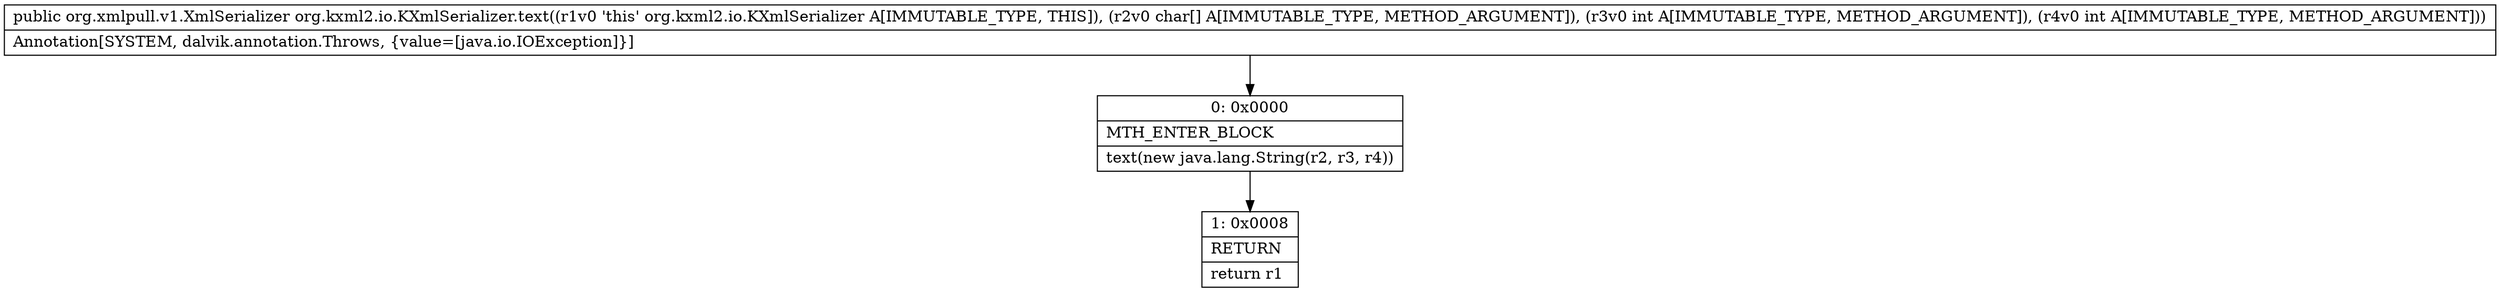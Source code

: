 digraph "CFG fororg.kxml2.io.KXmlSerializer.text([CII)Lorg\/xmlpull\/v1\/XmlSerializer;" {
Node_0 [shape=record,label="{0\:\ 0x0000|MTH_ENTER_BLOCK\l|text(new java.lang.String(r2, r3, r4))\l}"];
Node_1 [shape=record,label="{1\:\ 0x0008|RETURN\l|return r1\l}"];
MethodNode[shape=record,label="{public org.xmlpull.v1.XmlSerializer org.kxml2.io.KXmlSerializer.text((r1v0 'this' org.kxml2.io.KXmlSerializer A[IMMUTABLE_TYPE, THIS]), (r2v0 char[] A[IMMUTABLE_TYPE, METHOD_ARGUMENT]), (r3v0 int A[IMMUTABLE_TYPE, METHOD_ARGUMENT]), (r4v0 int A[IMMUTABLE_TYPE, METHOD_ARGUMENT]))  | Annotation[SYSTEM, dalvik.annotation.Throws, \{value=[java.io.IOException]\}]\l}"];
MethodNode -> Node_0;
Node_0 -> Node_1;
}

